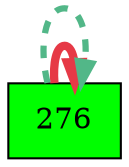 digraph G{
rankdir=LR;
276 [style=filled, shape=box, fillcolor="#00fe00", label="276"];
276 -> 276 [color="#e63946",penwidth=4.00];
276 -> 276 [color="#52b788",style=dashed,penwidth=3.00];
}